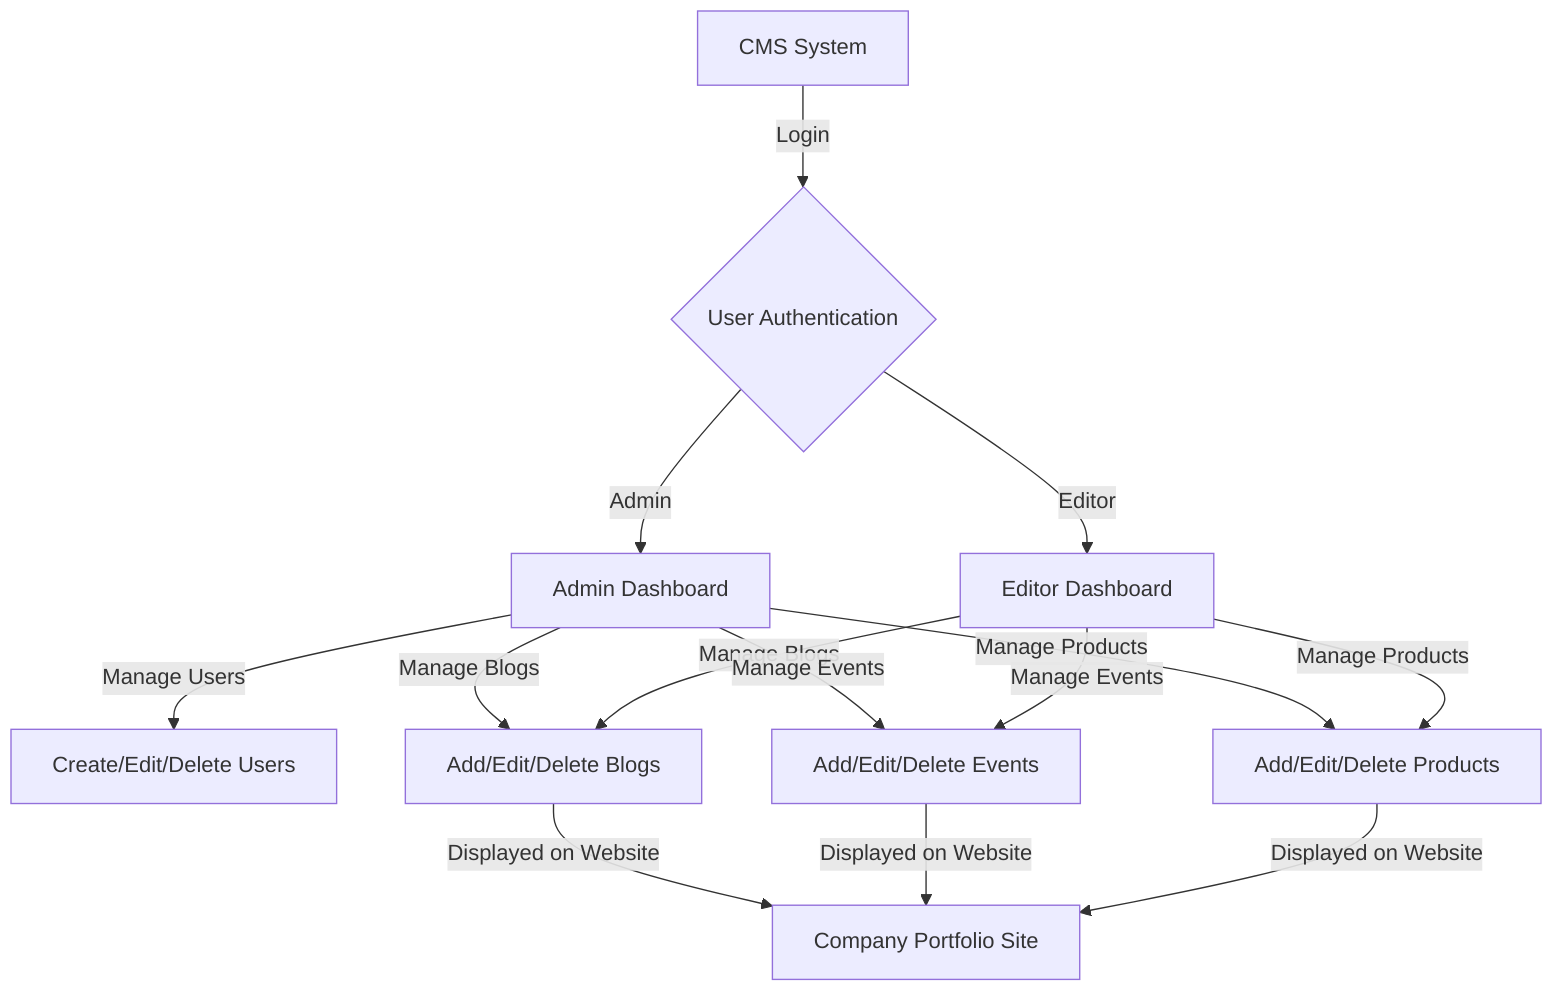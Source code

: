 graph TD
    A[CMS System] -->|Login| B{User Authentication}
    B -->|Admin| C[Admin Dashboard]
    B -->|Editor| D[Editor Dashboard]


    %% Admin Privileges
    C -->|Manage Users| E[Create/Edit/Delete Users]
   
    %% Common CRUD Operations
    C -->|Manage Blogs| F[Add/Edit/Delete Blogs]
    D -->|Manage Blogs| F


    C -->|Manage Events| G[Add/Edit/Delete Events]
    D -->|Manage Events| G


    C -->|Manage Products| H[Add/Edit/Delete Products]
    D -->|Manage Products| H


    %% Content Publishing
    F -->|Displayed on Website| I[Company Portfolio Site]
    G -->|Displayed on Website| I
    H -->|Displayed on Website| I